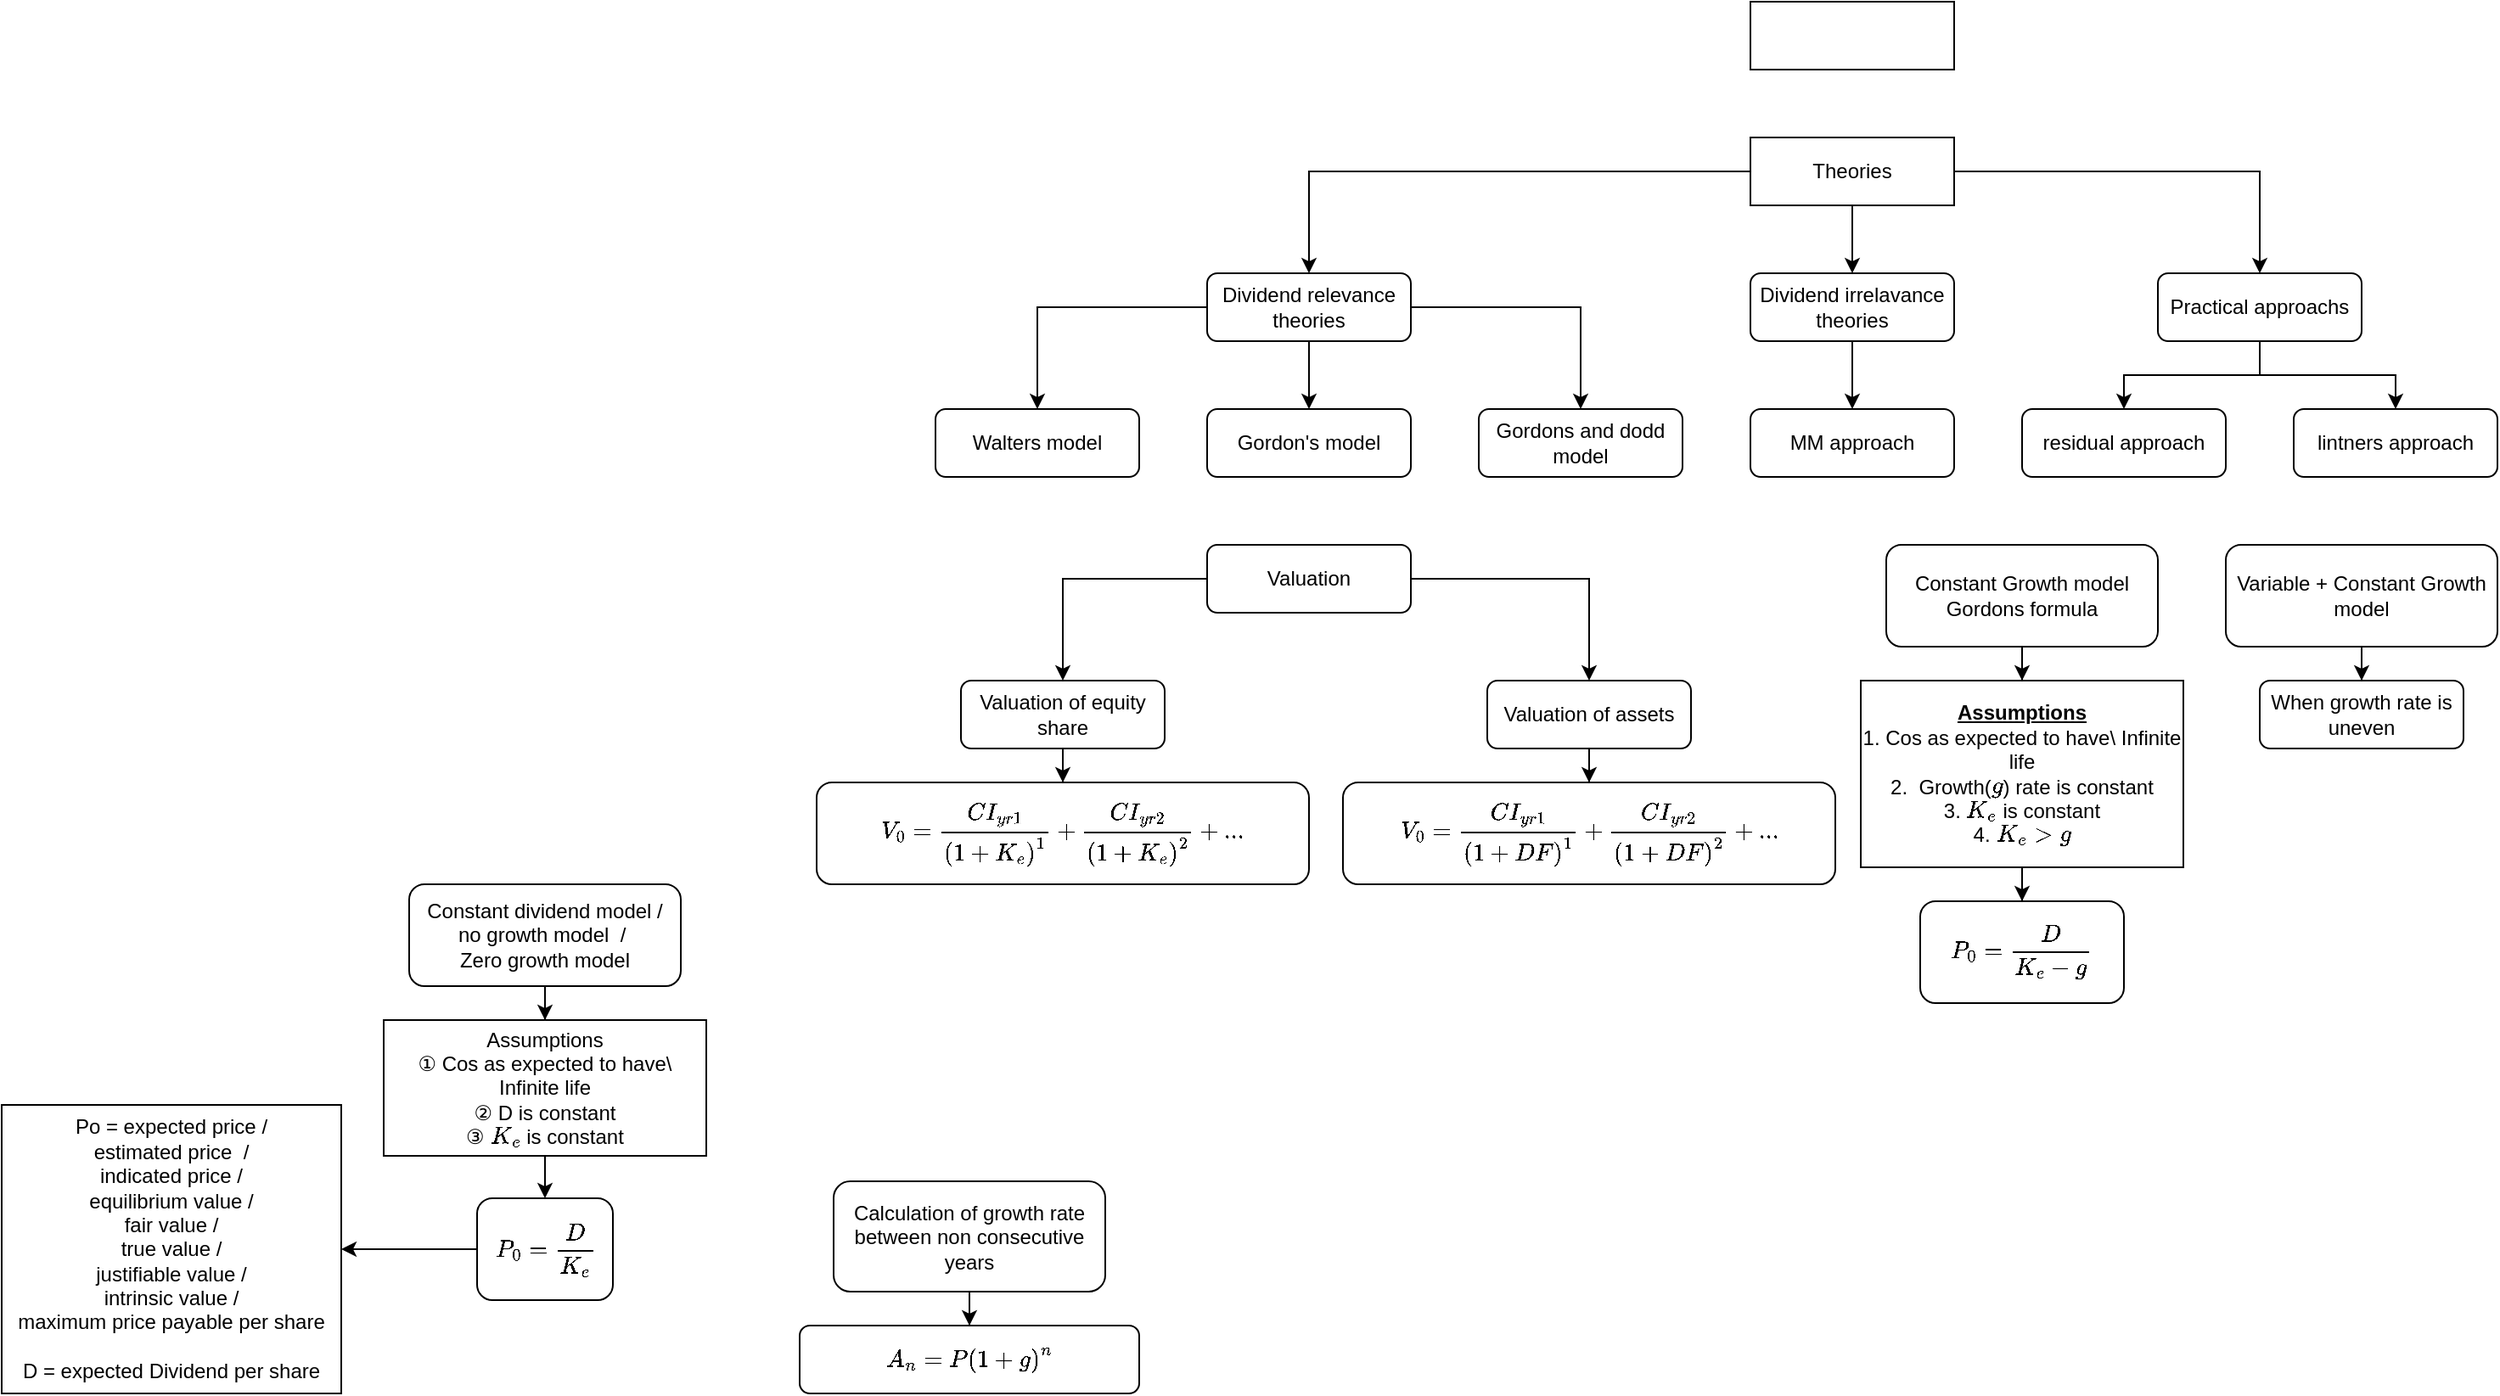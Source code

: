 <mxfile version="14.9.0" type="github">
  <diagram id="XQYA79I7B0DH-fnYUFBf" name="Page-1">
    <mxGraphModel dx="1566" dy="358" grid="1" gridSize="10" guides="1" tooltips="1" connect="1" arrows="1" fold="1" page="1" pageScale="1" pageWidth="850" pageHeight="1100" math="1" shadow="0">
      <root>
        <mxCell id="0" />
        <mxCell id="1" parent="0" />
        <mxCell id="FfrZzuDR7c2tN7gIPPPY-5" style="edgeStyle=orthogonalEdgeStyle;rounded=0;orthogonalLoop=1;jettySize=auto;html=1;" edge="1" parent="1" source="FfrZzuDR7c2tN7gIPPPY-1" target="FfrZzuDR7c2tN7gIPPPY-3">
          <mxGeometry relative="1" as="geometry" />
        </mxCell>
        <mxCell id="FfrZzuDR7c2tN7gIPPPY-6" style="edgeStyle=orthogonalEdgeStyle;rounded=0;orthogonalLoop=1;jettySize=auto;html=1;" edge="1" parent="1" source="FfrZzuDR7c2tN7gIPPPY-1" target="FfrZzuDR7c2tN7gIPPPY-2">
          <mxGeometry relative="1" as="geometry" />
        </mxCell>
        <mxCell id="FfrZzuDR7c2tN7gIPPPY-7" style="edgeStyle=orthogonalEdgeStyle;rounded=0;orthogonalLoop=1;jettySize=auto;html=1;" edge="1" parent="1" source="FfrZzuDR7c2tN7gIPPPY-1" target="FfrZzuDR7c2tN7gIPPPY-4">
          <mxGeometry relative="1" as="geometry" />
        </mxCell>
        <mxCell id="FfrZzuDR7c2tN7gIPPPY-1" value="Theories" style="rounded=0;whiteSpace=wrap;html=1;" vertex="1" parent="1">
          <mxGeometry x="360" y="80" width="120" height="40" as="geometry" />
        </mxCell>
        <mxCell id="FfrZzuDR7c2tN7gIPPPY-11" style="edgeStyle=orthogonalEdgeStyle;rounded=0;orthogonalLoop=1;jettySize=auto;html=1;" edge="1" parent="1" source="FfrZzuDR7c2tN7gIPPPY-2" target="FfrZzuDR7c2tN7gIPPPY-9">
          <mxGeometry relative="1" as="geometry" />
        </mxCell>
        <mxCell id="FfrZzuDR7c2tN7gIPPPY-12" style="edgeStyle=orthogonalEdgeStyle;rounded=0;orthogonalLoop=1;jettySize=auto;html=1;" edge="1" parent="1" source="FfrZzuDR7c2tN7gIPPPY-2" target="FfrZzuDR7c2tN7gIPPPY-10">
          <mxGeometry relative="1" as="geometry" />
        </mxCell>
        <mxCell id="FfrZzuDR7c2tN7gIPPPY-13" style="edgeStyle=orthogonalEdgeStyle;rounded=0;orthogonalLoop=1;jettySize=auto;html=1;" edge="1" parent="1" source="FfrZzuDR7c2tN7gIPPPY-2" target="FfrZzuDR7c2tN7gIPPPY-8">
          <mxGeometry relative="1" as="geometry" />
        </mxCell>
        <mxCell id="FfrZzuDR7c2tN7gIPPPY-2" value="Dividend relevance theories" style="rounded=1;whiteSpace=wrap;html=1;" vertex="1" parent="1">
          <mxGeometry x="40" y="160" width="120" height="40" as="geometry" />
        </mxCell>
        <mxCell id="FfrZzuDR7c2tN7gIPPPY-15" style="edgeStyle=orthogonalEdgeStyle;rounded=0;orthogonalLoop=1;jettySize=auto;html=1;" edge="1" parent="1" source="FfrZzuDR7c2tN7gIPPPY-3" target="FfrZzuDR7c2tN7gIPPPY-14">
          <mxGeometry relative="1" as="geometry" />
        </mxCell>
        <mxCell id="FfrZzuDR7c2tN7gIPPPY-3" value="Dividend irrelavance theories" style="rounded=1;whiteSpace=wrap;html=1;" vertex="1" parent="1">
          <mxGeometry x="360" y="160" width="120" height="40" as="geometry" />
        </mxCell>
        <mxCell id="FfrZzuDR7c2tN7gIPPPY-18" style="edgeStyle=orthogonalEdgeStyle;rounded=0;orthogonalLoop=1;jettySize=auto;html=1;" edge="1" parent="1" source="FfrZzuDR7c2tN7gIPPPY-4" target="FfrZzuDR7c2tN7gIPPPY-17">
          <mxGeometry relative="1" as="geometry" />
        </mxCell>
        <mxCell id="FfrZzuDR7c2tN7gIPPPY-19" style="edgeStyle=orthogonalEdgeStyle;rounded=0;orthogonalLoop=1;jettySize=auto;html=1;" edge="1" parent="1" source="FfrZzuDR7c2tN7gIPPPY-4" target="FfrZzuDR7c2tN7gIPPPY-16">
          <mxGeometry relative="1" as="geometry" />
        </mxCell>
        <mxCell id="FfrZzuDR7c2tN7gIPPPY-4" value="Practical approachs" style="rounded=1;whiteSpace=wrap;html=1;" vertex="1" parent="1">
          <mxGeometry x="600" y="160" width="120" height="40" as="geometry" />
        </mxCell>
        <mxCell id="FfrZzuDR7c2tN7gIPPPY-8" value="Gordons and dodd model" style="rounded=1;whiteSpace=wrap;html=1;" vertex="1" parent="1">
          <mxGeometry x="200" y="240" width="120" height="40" as="geometry" />
        </mxCell>
        <mxCell id="FfrZzuDR7c2tN7gIPPPY-9" value="Gordon&#39;s model" style="rounded=1;whiteSpace=wrap;html=1;" vertex="1" parent="1">
          <mxGeometry x="40" y="240" width="120" height="40" as="geometry" />
        </mxCell>
        <mxCell id="FfrZzuDR7c2tN7gIPPPY-10" value="Walters model" style="rounded=1;whiteSpace=wrap;html=1;" vertex="1" parent="1">
          <mxGeometry x="-120" y="240" width="120" height="40" as="geometry" />
        </mxCell>
        <mxCell id="FfrZzuDR7c2tN7gIPPPY-14" value="MM approach" style="rounded=1;whiteSpace=wrap;html=1;" vertex="1" parent="1">
          <mxGeometry x="360" y="240" width="120" height="40" as="geometry" />
        </mxCell>
        <mxCell id="FfrZzuDR7c2tN7gIPPPY-16" value="lintners approach" style="rounded=1;whiteSpace=wrap;html=1;" vertex="1" parent="1">
          <mxGeometry x="680" y="240" width="120" height="40" as="geometry" />
        </mxCell>
        <mxCell id="FfrZzuDR7c2tN7gIPPPY-17" value="residual approach" style="rounded=1;whiteSpace=wrap;html=1;" vertex="1" parent="1">
          <mxGeometry x="520" y="240" width="120" height="40" as="geometry" />
        </mxCell>
        <mxCell id="FfrZzuDR7c2tN7gIPPPY-20" value="" style="rounded=0;whiteSpace=wrap;html=1;" vertex="1" parent="1">
          <mxGeometry x="360" width="120" height="40" as="geometry" />
        </mxCell>
        <mxCell id="FfrZzuDR7c2tN7gIPPPY-23" style="edgeStyle=orthogonalEdgeStyle;rounded=0;orthogonalLoop=1;jettySize=auto;html=1;" edge="1" parent="1" source="FfrZzuDR7c2tN7gIPPPY-21" target="FfrZzuDR7c2tN7gIPPPY-22">
          <mxGeometry relative="1" as="geometry" />
        </mxCell>
        <mxCell id="FfrZzuDR7c2tN7gIPPPY-21" value="Valuation of assets" style="rounded=1;whiteSpace=wrap;html=1;" vertex="1" parent="1">
          <mxGeometry x="205" y="400" width="120" height="40" as="geometry" />
        </mxCell>
        <mxCell id="FfrZzuDR7c2tN7gIPPPY-22" value="`V_0 = (CI_(yr 1))/(1+DF)^1+(CI_(yr 2))/(1+DF)^2+...`" style="rounded=1;whiteSpace=wrap;html=1;" vertex="1" parent="1">
          <mxGeometry x="120" y="460" width="290" height="60" as="geometry" />
        </mxCell>
        <mxCell id="FfrZzuDR7c2tN7gIPPPY-25" style="edgeStyle=orthogonalEdgeStyle;rounded=0;orthogonalLoop=1;jettySize=auto;html=1;" edge="1" parent="1" source="FfrZzuDR7c2tN7gIPPPY-24" target="FfrZzuDR7c2tN7gIPPPY-21">
          <mxGeometry relative="1" as="geometry" />
        </mxCell>
        <mxCell id="FfrZzuDR7c2tN7gIPPPY-32" style="edgeStyle=orthogonalEdgeStyle;rounded=0;orthogonalLoop=1;jettySize=auto;html=1;" edge="1" parent="1" source="FfrZzuDR7c2tN7gIPPPY-24" target="FfrZzuDR7c2tN7gIPPPY-29">
          <mxGeometry relative="1" as="geometry" />
        </mxCell>
        <mxCell id="FfrZzuDR7c2tN7gIPPPY-24" value="Valuation" style="rounded=1;whiteSpace=wrap;html=1;" vertex="1" parent="1">
          <mxGeometry x="40" y="320" width="120" height="40" as="geometry" />
        </mxCell>
        <mxCell id="FfrZzuDR7c2tN7gIPPPY-29" value="Valuation of equity share" style="rounded=1;whiteSpace=wrap;html=1;" vertex="1" parent="1">
          <mxGeometry x="-105" y="400" width="120" height="40" as="geometry" />
        </mxCell>
        <mxCell id="FfrZzuDR7c2tN7gIPPPY-30" style="edgeStyle=orthogonalEdgeStyle;rounded=0;orthogonalLoop=1;jettySize=auto;html=1;" edge="1" source="FfrZzuDR7c2tN7gIPPPY-29" target="FfrZzuDR7c2tN7gIPPPY-31" parent="1">
          <mxGeometry relative="1" as="geometry" />
        </mxCell>
        <mxCell id="FfrZzuDR7c2tN7gIPPPY-31" value="`V_0 = (CI_(yr 1))/(1+K_e)^1+(CI_(yr 2))/(1+K_e)^2+...`" style="rounded=1;whiteSpace=wrap;html=1;" vertex="1" parent="1">
          <mxGeometry x="-190" y="460" width="290" height="60" as="geometry" />
        </mxCell>
        <mxCell id="FfrZzuDR7c2tN7gIPPPY-40" style="edgeStyle=orthogonalEdgeStyle;rounded=0;orthogonalLoop=1;jettySize=auto;html=1;" edge="1" parent="1" source="FfrZzuDR7c2tN7gIPPPY-33" target="FfrZzuDR7c2tN7gIPPPY-38">
          <mxGeometry relative="1" as="geometry" />
        </mxCell>
        <mxCell id="FfrZzuDR7c2tN7gIPPPY-33" value="&lt;div&gt;Constant dividend model / &lt;br&gt;&lt;/div&gt;&lt;div&gt;no growth model&lt;span style=&quot;white-space: pre&quot;&gt;  / &lt;/span&gt;&lt;/div&gt;&lt;div&gt;&lt;span style=&quot;white-space: pre&quot;&gt;Zero growth model&lt;/span&gt;&lt;/div&gt;" style="rounded=1;whiteSpace=wrap;html=1;" vertex="1" parent="1">
          <mxGeometry x="-430" y="520" width="160" height="60" as="geometry" />
        </mxCell>
        <mxCell id="FfrZzuDR7c2tN7gIPPPY-37" style="edgeStyle=orthogonalEdgeStyle;rounded=0;orthogonalLoop=1;jettySize=auto;html=1;" edge="1" parent="1" source="FfrZzuDR7c2tN7gIPPPY-34" target="FfrZzuDR7c2tN7gIPPPY-36">
          <mxGeometry relative="1" as="geometry" />
        </mxCell>
        <mxCell id="FfrZzuDR7c2tN7gIPPPY-34" value="`P_0 = D/K_e`" style="rounded=1;whiteSpace=wrap;html=1;" vertex="1" parent="1">
          <mxGeometry x="-390" y="705" width="80" height="60" as="geometry" />
        </mxCell>
        <mxCell id="FfrZzuDR7c2tN7gIPPPY-36" value="&lt;div&gt;Po = expected price / &lt;br&gt;&lt;/div&gt;&lt;div&gt;estimated price&amp;nbsp; / &lt;br&gt;&lt;/div&gt;&lt;div&gt;indicated price / &lt;br&gt;&lt;/div&gt;&lt;div&gt;equilibrium value /&lt;/div&gt;&lt;div&gt; fair value /&lt;/div&gt;&lt;div&gt; true value /&lt;/div&gt;&lt;div&gt; justifiable value /&lt;/div&gt;&lt;div&gt; intrinsic value /&lt;/div&gt;&lt;div&gt; maximum price payable per share&lt;/div&gt;&lt;br&gt;D = expected Dividend per share" style="rounded=0;whiteSpace=wrap;html=1;" vertex="1" parent="1">
          <mxGeometry x="-670" y="650" width="200" height="170" as="geometry" />
        </mxCell>
        <mxCell id="FfrZzuDR7c2tN7gIPPPY-41" style="edgeStyle=orthogonalEdgeStyle;rounded=0;orthogonalLoop=1;jettySize=auto;html=1;" edge="1" parent="1" source="FfrZzuDR7c2tN7gIPPPY-38" target="FfrZzuDR7c2tN7gIPPPY-34">
          <mxGeometry relative="1" as="geometry" />
        </mxCell>
        <mxCell id="FfrZzuDR7c2tN7gIPPPY-38" value="Assumptions&lt;br&gt;&lt;div&gt;① Cos as expected to have\ Infinite life&lt;/div&gt;② D is constant&lt;br&gt;③ `K_e` is constant" style="rounded=0;whiteSpace=wrap;html=1;" vertex="1" parent="1">
          <mxGeometry x="-445" y="600" width="190" height="80" as="geometry" />
        </mxCell>
        <mxCell id="FfrZzuDR7c2tN7gIPPPY-44" style="edgeStyle=orthogonalEdgeStyle;rounded=0;orthogonalLoop=1;jettySize=auto;html=1;" edge="1" parent="1" source="FfrZzuDR7c2tN7gIPPPY-42" target="FfrZzuDR7c2tN7gIPPPY-43">
          <mxGeometry relative="1" as="geometry" />
        </mxCell>
        <mxCell id="FfrZzuDR7c2tN7gIPPPY-42" value="&lt;div&gt;Constant Growth model&lt;/div&gt;&lt;div&gt;Gordons formula&lt;br&gt;&lt;/div&gt;" style="rounded=1;whiteSpace=wrap;html=1;" vertex="1" parent="1">
          <mxGeometry x="440" y="320" width="160" height="60" as="geometry" />
        </mxCell>
        <mxCell id="FfrZzuDR7c2tN7gIPPPY-46" style="edgeStyle=orthogonalEdgeStyle;rounded=0;orthogonalLoop=1;jettySize=auto;html=1;" edge="1" parent="1" source="FfrZzuDR7c2tN7gIPPPY-43" target="FfrZzuDR7c2tN7gIPPPY-45">
          <mxGeometry relative="1" as="geometry" />
        </mxCell>
        <mxCell id="FfrZzuDR7c2tN7gIPPPY-43" value="&lt;u&gt;&lt;b&gt;Assumptions&lt;/b&gt;&lt;/u&gt;&lt;br&gt;&lt;div&gt;1. Cos as expected to have\ Infinite life&lt;/div&gt;2.&amp;nbsp; Growth(`g`) rate is constant&lt;br&gt;&lt;div&gt;3. `K_e` is constant&lt;/div&gt;&lt;div&gt;4. `K_e &amp;gt; g`&lt;br&gt;&lt;/div&gt;" style="rounded=0;whiteSpace=wrap;html=1;" vertex="1" parent="1">
          <mxGeometry x="425" y="400" width="190" height="110" as="geometry" />
        </mxCell>
        <mxCell id="FfrZzuDR7c2tN7gIPPPY-45" value="`P_0 = D/(K_e - g)`" style="rounded=1;whiteSpace=wrap;html=1;" vertex="1" parent="1">
          <mxGeometry x="460" y="530" width="120" height="60" as="geometry" />
        </mxCell>
        <mxCell id="FfrZzuDR7c2tN7gIPPPY-49" style="edgeStyle=orthogonalEdgeStyle;rounded=0;orthogonalLoop=1;jettySize=auto;html=1;" edge="1" parent="1" source="FfrZzuDR7c2tN7gIPPPY-47" target="FfrZzuDR7c2tN7gIPPPY-48">
          <mxGeometry relative="1" as="geometry" />
        </mxCell>
        <mxCell id="FfrZzuDR7c2tN7gIPPPY-47" value="Calculation of growth rate between non consecutive years" style="rounded=1;whiteSpace=wrap;html=1;" vertex="1" parent="1">
          <mxGeometry x="-180" y="695" width="160" height="65" as="geometry" />
        </mxCell>
        <mxCell id="FfrZzuDR7c2tN7gIPPPY-48" value="`A_n = P (1 + g)^n`" style="rounded=1;whiteSpace=wrap;html=1;" vertex="1" parent="1">
          <mxGeometry x="-200" y="780" width="200" height="40" as="geometry" />
        </mxCell>
        <mxCell id="FfrZzuDR7c2tN7gIPPPY-52" style="edgeStyle=orthogonalEdgeStyle;rounded=0;orthogonalLoop=1;jettySize=auto;html=1;entryX=0.5;entryY=0;entryDx=0;entryDy=0;" edge="1" parent="1" source="FfrZzuDR7c2tN7gIPPPY-50" target="FfrZzuDR7c2tN7gIPPPY-51">
          <mxGeometry relative="1" as="geometry" />
        </mxCell>
        <mxCell id="FfrZzuDR7c2tN7gIPPPY-50" value="&lt;div&gt;Variable + Constant Growth model&lt;/div&gt;" style="rounded=1;whiteSpace=wrap;html=1;" vertex="1" parent="1">
          <mxGeometry x="640" y="320" width="160" height="60" as="geometry" />
        </mxCell>
        <mxCell id="FfrZzuDR7c2tN7gIPPPY-51" value="When growth rate is uneven" style="rounded=1;whiteSpace=wrap;html=1;" vertex="1" parent="1">
          <mxGeometry x="660" y="400" width="120" height="40" as="geometry" />
        </mxCell>
      </root>
    </mxGraphModel>
  </diagram>
</mxfile>
